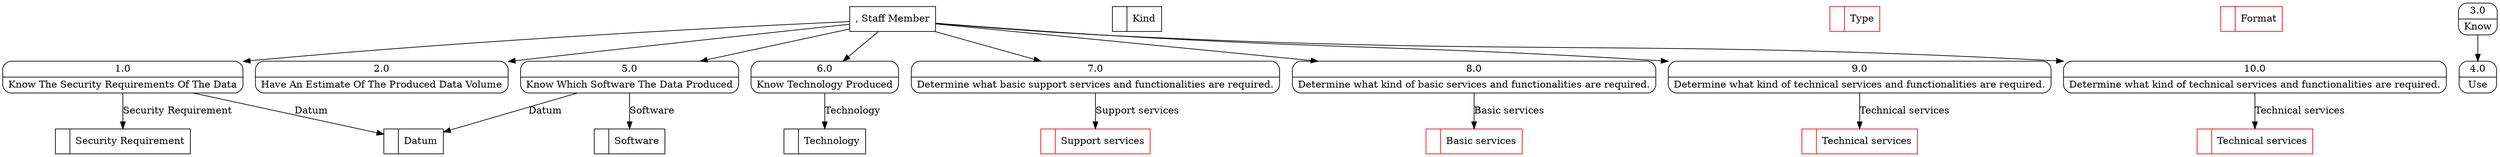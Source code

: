 digraph dfd2{ 
node[shape=record]
200 [label="<f0>  |<f1> Datum " ];
201 [label="<f0>  |<f1> Kind " ];
202 [label="<f0>  |<f1> Type " color=red];
203 [label="<f0>  |<f1> Format " color=red];
204 [label="<f0>  |<f1> Software " ];
205 [label="<f0>  |<f1> Technology " ];
206 [label="<f0>  |<f1> Security Requirement " ];
207 [label=", Staff Member" shape=box];
208 [label="{<f0> 1.0|<f1> Know The Security Requirements Of The Data }" shape=Mrecord];
209 [label="{<f0> 2.0|<f1> Have An Estimate Of The Produced Data Volume }" shape=Mrecord];
210 [label="{<f0> 3.0|<f1> Know }" shape=Mrecord];
211 [label="{<f0> 4.0|<f1> Use }" shape=Mrecord];
212 [label="{<f0> 5.0|<f1> Know Which Software The Data Produced }" shape=Mrecord];
213 [label="{<f0> 6.0|<f1> Know Technology Produced }" shape=Mrecord];
7 [label="{<f0> 7.0|<f1> Determine what basic support services and functionalities are required. }" shape=Mrecord];
207 -> 7
1001 [label="<f0>  |<f1> Support services " color=red];
7 -> 1001 [label="Support services"]
8 [label="{<f0> 8.0|<f1> Determine what kind of basic services and functionalities are required. }" shape=Mrecord];
207 -> 8
1004 [label="<f0>  |<f1> Basic services " color=red];
8 -> 1004 [label="Basic services"]
9 [label="{<f0> 9.0|<f1> Determine what kind of technical services and functionalities are required. }" shape=Mrecord];
207 -> 9
1007 [label="<f0>  |<f1> Technical services " color=red];
9 -> 1007 [label="Technical services"]
10 [label="{<f0> 10.0|<f1> Determine what kind of technical services and functionalities are required. }" shape=Mrecord];
207 -> 10
1010 [label="<f0>  |<f1> Technical services " color=red];
10 -> 1010 [label="Technical services"]
207 -> 208
207 -> 209
207 -> 212
207 -> 213
208 -> 206 [label="Security Requirement"]
208 -> 200 [label="Datum"]
210 -> 211
212 -> 204 [label="Software"]
212 -> 200 [label="Datum"]
213 -> 205 [label="Technology"]
}